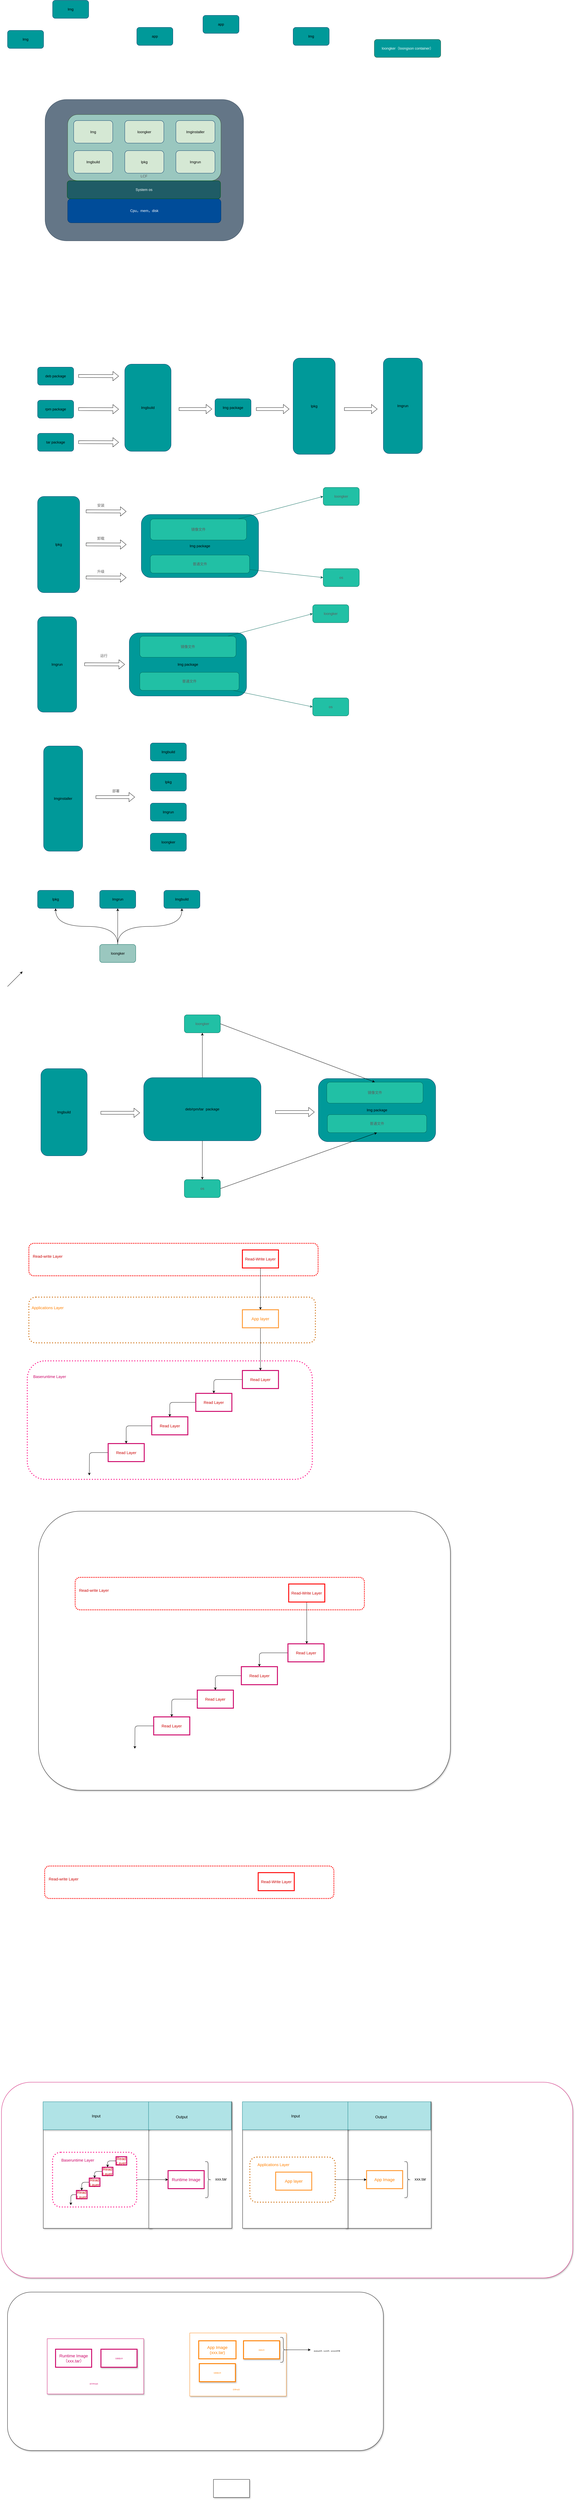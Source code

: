 <mxfile version="20.2.6" type="github">
  <diagram id="aV5w22nhNH_Wzgc8BO7l" name="Page-1">
    <mxGraphModel dx="2729" dy="936" grid="0" gridSize="10" guides="1" tooltips="1" connect="1" arrows="1" fold="1" page="1" pageScale="1" pageWidth="827" pageHeight="1169" math="0" shadow="0">
      <root>
        <mxCell id="0" />
        <mxCell id="1" parent="0" />
        <mxCell id="tzlG480XD32pi5aD75Bq-190" value="" style="rounded=1;whiteSpace=wrap;html=1;shadow=1;glass=0;sketch=0;fontSize=5;fontColor=#000000;strokeColor=#000000;strokeWidth=1;" vertex="1" parent="1">
          <mxGeometry y="7652" width="1250" height="527" as="geometry" />
        </mxCell>
        <mxCell id="tzlG480XD32pi5aD75Bq-165" value="" style="rounded=1;whiteSpace=wrap;html=1;shadow=1;glass=0;sketch=0;fontSize=5;fontColor=#CC0066;strokeColor=#CC0066;strokeWidth=1;" vertex="1" parent="1">
          <mxGeometry x="-20" y="6954" width="1900" height="651" as="geometry" />
        </mxCell>
        <mxCell id="tzlG480XD32pi5aD75Bq-150" value="" style="rounded=0;whiteSpace=wrap;html=1;shadow=1;glass=0;sketch=0;fontSize=13;fontColor=#FF8000;strokeColor=#000000;strokeWidth=1;" vertex="1" parent="1">
          <mxGeometry x="118.96" y="7019" width="361.04" height="421" as="geometry" />
        </mxCell>
        <mxCell id="tzlG480XD32pi5aD75Bq-92" value="" style="rounded=1;whiteSpace=wrap;html=1;shadow=1;glass=0;sketch=0;fontSize=13;fontColor=#FF8000;strokeColor=#000000;strokeWidth=1;" vertex="1" parent="1">
          <mxGeometry x="103" y="5055" width="1370" height="928" as="geometry" />
        </mxCell>
        <mxCell id="tzlG480XD32pi5aD75Bq-49" value="" style="rounded=1;whiteSpace=wrap;html=1;strokeColor=#FF0080;dashed=1;dashPattern=1 2;strokeWidth=3;" vertex="1" parent="1">
          <mxGeometry x="65.73" y="4555" width="948" height="394" as="geometry" />
        </mxCell>
        <mxCell id="tzlG480XD32pi5aD75Bq-48" value="" style="rounded=1;whiteSpace=wrap;html=1;strokeColor=#CC6600;dashed=1;dashPattern=1 2;strokeWidth=3;" vertex="1" parent="1">
          <mxGeometry x="71" y="4343" width="953" height="152" as="geometry" />
        </mxCell>
        <mxCell id="MgCIcN8HCtVji7_G_k5s-110" value="" style="rounded=1;whiteSpace=wrap;html=1;strokeColor=#314354;fillColor=#647687;fontColor=#ffffff;" parent="1" vertex="1">
          <mxGeometry x="125" y="360" width="660" height="470" as="geometry" />
        </mxCell>
        <mxCell id="MgCIcN8HCtVji7_G_k5s-99" value="lmg package" style="rounded=1;whiteSpace=wrap;html=1;strokeColor=#003366;fillColor=#009999;" parent="1" vertex="1">
          <mxGeometry x="405" y="2133.75" width="390" height="210" as="geometry" />
        </mxCell>
        <mxCell id="MgCIcN8HCtVji7_G_k5s-52" value="" style="rounded=1;whiteSpace=wrap;html=1;strokeColor=#3A5431;fillColor=#9AC7BF;fontColor=#ffffff;" parent="1" vertex="1">
          <mxGeometry x="200" y="410" width="510" height="220" as="geometry" />
        </mxCell>
        <mxCell id="MgCIcN8HCtVji7_G_k5s-2" value="Cpu，mem，disk" style="rounded=1;whiteSpace=wrap;html=1;fillColor=#004C99;strokeColor=#003366;fontColor=#ffffff;" parent="1" vertex="1">
          <mxGeometry x="200" y="690" width="510" height="80" as="geometry" />
        </mxCell>
        <mxCell id="MgCIcN8HCtVji7_G_k5s-3" value="System os" style="rounded=1;whiteSpace=wrap;html=1;fillColor=#1F5C66;strokeColor=#005700;fontColor=#ffffff;" parent="1" vertex="1">
          <mxGeometry x="198.5" y="630" width="510" height="60" as="geometry" />
        </mxCell>
        <mxCell id="MgCIcN8HCtVji7_G_k5s-7" value="loongker（loongson container）" style="rounded=1;whiteSpace=wrap;html=1;fillColor=#009999;strokeColor=#3A5431;fontColor=#ffffff;" parent="1" vertex="1">
          <mxGeometry x="1220" y="160" width="221" height="60" as="geometry" />
        </mxCell>
        <mxCell id="MgCIcN8HCtVji7_G_k5s-45" value="lmg" style="rounded=1;whiteSpace=wrap;html=1;strokeColor=#003366;fillColor=#009999;" parent="1" vertex="1">
          <mxGeometry x="150" y="30" width="120" height="60" as="geometry" />
        </mxCell>
        <mxCell id="MgCIcN8HCtVji7_G_k5s-46" value="app" style="rounded=1;whiteSpace=wrap;html=1;strokeColor=#003366;fillColor=#009999;" parent="1" vertex="1">
          <mxGeometry x="430" y="120" width="120" height="60" as="geometry" />
        </mxCell>
        <mxCell id="MgCIcN8HCtVji7_G_k5s-47" value="app" style="rounded=1;whiteSpace=wrap;html=1;strokeColor=#003366;fillColor=#009999;" parent="1" vertex="1">
          <mxGeometry x="650" y="80" width="120" height="60" as="geometry" />
        </mxCell>
        <mxCell id="MgCIcN8HCtVji7_G_k5s-53" value="lmg" style="rounded=1;whiteSpace=wrap;html=1;strokeColor=#003366;fillColor=#009999;" parent="1" vertex="1">
          <mxGeometry x="950" y="120" width="120" height="60" as="geometry" />
        </mxCell>
        <mxCell id="MgCIcN8HCtVji7_G_k5s-55" value="lmg" style="rounded=1;whiteSpace=wrap;html=1;strokeColor=#003366;fillColor=#009999;" parent="1" vertex="1">
          <mxGeometry y="130" width="120" height="60" as="geometry" />
        </mxCell>
        <mxCell id="MgCIcN8HCtVji7_G_k5s-56" value="lmg package" style="rounded=1;whiteSpace=wrap;html=1;strokeColor=#003366;fillColor=#009999;" parent="1" vertex="1">
          <mxGeometry x="690" y="1355" width="120" height="60" as="geometry" />
        </mxCell>
        <mxCell id="MgCIcN8HCtVji7_G_k5s-57" value="lmgbuild" style="rounded=1;whiteSpace=wrap;html=1;strokeColor=#003366;fillColor=#009999;" parent="1" vertex="1">
          <mxGeometry x="390" y="1240" width="154" height="290" as="geometry" />
        </mxCell>
        <mxCell id="MgCIcN8HCtVji7_G_k5s-58" value="lmgrun" style="rounded=1;whiteSpace=wrap;html=1;strokeColor=#003366;fillColor=#009999;" parent="1" vertex="1">
          <mxGeometry x="1250" y="1220" width="130" height="317.5" as="geometry" />
        </mxCell>
        <mxCell id="MgCIcN8HCtVji7_G_k5s-59" value="lpkg" style="rounded=1;whiteSpace=wrap;html=1;strokeColor=#003366;fillColor=#009999;" parent="1" vertex="1">
          <mxGeometry x="950" y="1220" width="140" height="320" as="geometry" />
        </mxCell>
        <mxCell id="MgCIcN8HCtVji7_G_k5s-60" value="deb package" style="rounded=1;whiteSpace=wrap;html=1;strokeColor=#003366;fillColor=#009999;" parent="1" vertex="1">
          <mxGeometry x="100" y="1250" width="120" height="60" as="geometry" />
        </mxCell>
        <mxCell id="MgCIcN8HCtVji7_G_k5s-61" value="rpm package" style="rounded=1;whiteSpace=wrap;html=1;strokeColor=#003366;fillColor=#009999;" parent="1" vertex="1">
          <mxGeometry x="100" y="1360" width="120" height="60" as="geometry" />
        </mxCell>
        <mxCell id="MgCIcN8HCtVji7_G_k5s-62" value="tar package" style="rounded=1;whiteSpace=wrap;html=1;strokeColor=#003366;fillColor=#009999;" parent="1" vertex="1">
          <mxGeometry x="100" y="1470" width="120" height="60" as="geometry" />
        </mxCell>
        <mxCell id="MgCIcN8HCtVji7_G_k5s-64" value="" style="shape=flexArrow;endArrow=classic;html=1;rounded=1;curved=1;" parent="1" edge="1">
          <mxGeometry width="50" height="50" relative="1" as="geometry">
            <mxPoint x="236" y="1499.5" as="sourcePoint" />
            <mxPoint x="370" y="1500" as="targetPoint" />
          </mxGeometry>
        </mxCell>
        <mxCell id="MgCIcN8HCtVji7_G_k5s-65" value="" style="shape=flexArrow;endArrow=classic;html=1;rounded=1;curved=1;" parent="1" edge="1">
          <mxGeometry width="50" height="50" relative="1" as="geometry">
            <mxPoint x="236" y="1279.5" as="sourcePoint" />
            <mxPoint x="370" y="1280" as="targetPoint" />
          </mxGeometry>
        </mxCell>
        <mxCell id="MgCIcN8HCtVji7_G_k5s-66" value="" style="shape=flexArrow;endArrow=classic;html=1;rounded=1;curved=1;" parent="1" edge="1">
          <mxGeometry width="50" height="50" relative="1" as="geometry">
            <mxPoint x="236" y="1389.5" as="sourcePoint" />
            <mxPoint x="370" y="1390" as="targetPoint" />
          </mxGeometry>
        </mxCell>
        <mxCell id="MgCIcN8HCtVji7_G_k5s-67" value="" style="shape=flexArrow;endArrow=classic;html=1;rounded=1;fontColor=#5C5C5C;curved=1;" parent="1" edge="1">
          <mxGeometry width="50" height="50" relative="1" as="geometry">
            <mxPoint x="570" y="1389.5" as="sourcePoint" />
            <mxPoint x="680" y="1389.5" as="targetPoint" />
          </mxGeometry>
        </mxCell>
        <mxCell id="MgCIcN8HCtVji7_G_k5s-69" value="" style="shape=flexArrow;endArrow=classic;html=1;rounded=1;fontColor=#5C5C5C;curved=1;" parent="1" edge="1">
          <mxGeometry width="50" height="50" relative="1" as="geometry">
            <mxPoint x="827" y="1389.5" as="sourcePoint" />
            <mxPoint x="937" y="1389.5" as="targetPoint" />
          </mxGeometry>
        </mxCell>
        <mxCell id="MgCIcN8HCtVji7_G_k5s-70" value="" style="shape=flexArrow;endArrow=classic;html=1;rounded=1;fontColor=#5C5C5C;curved=1;" parent="1" edge="1">
          <mxGeometry width="50" height="50" relative="1" as="geometry">
            <mxPoint x="1120" y="1389.5" as="sourcePoint" />
            <mxPoint x="1230" y="1389.5" as="targetPoint" />
          </mxGeometry>
        </mxCell>
        <mxCell id="MgCIcN8HCtVji7_G_k5s-71" value="loongker" style="rounded=1;whiteSpace=wrap;html=1;strokeColor=#003366;fillColor=#D5E8D4;" parent="1" vertex="1">
          <mxGeometry x="390" y="430" width="130" height="75" as="geometry" />
        </mxCell>
        <mxCell id="MgCIcN8HCtVji7_G_k5s-73" value="lpkg" style="rounded=1;whiteSpace=wrap;html=1;strokeColor=#003366;fillColor=#009999;" parent="1" vertex="1">
          <mxGeometry x="100" y="1680" width="140" height="320" as="geometry" />
        </mxCell>
        <mxCell id="MgCIcN8HCtVji7_G_k5s-75" value="" style="shape=flexArrow;endArrow=classic;html=1;rounded=1;curved=1;" parent="1" edge="1">
          <mxGeometry width="50" height="50" relative="1" as="geometry">
            <mxPoint x="261" y="1949.5" as="sourcePoint" />
            <mxPoint x="395" y="1950" as="targetPoint" />
          </mxGeometry>
        </mxCell>
        <mxCell id="MgCIcN8HCtVji7_G_k5s-76" value="" style="shape=flexArrow;endArrow=classic;html=1;rounded=1;curved=1;" parent="1" edge="1">
          <mxGeometry width="50" height="50" relative="1" as="geometry">
            <mxPoint x="261" y="1729.5" as="sourcePoint" />
            <mxPoint x="395" y="1730" as="targetPoint" />
          </mxGeometry>
        </mxCell>
        <mxCell id="MgCIcN8HCtVji7_G_k5s-77" value="" style="shape=flexArrow;endArrow=classic;html=1;rounded=1;curved=1;" parent="1" edge="1">
          <mxGeometry width="50" height="50" relative="1" as="geometry">
            <mxPoint x="261" y="1839.5" as="sourcePoint" />
            <mxPoint x="395" y="1840" as="targetPoint" />
          </mxGeometry>
        </mxCell>
        <mxCell id="MgCIcN8HCtVji7_G_k5s-78" value="安装" style="text;html=1;align=center;verticalAlign=middle;resizable=0;points=[];autosize=1;strokeColor=none;fillColor=none;fontColor=#5C5C5C;rounded=1;" parent="1" vertex="1">
          <mxGeometry x="290" y="1700" width="40" height="20" as="geometry" />
        </mxCell>
        <mxCell id="MgCIcN8HCtVji7_G_k5s-79" value="卸载" style="text;html=1;align=center;verticalAlign=middle;resizable=0;points=[];autosize=1;strokeColor=none;fillColor=none;fontColor=#5C5C5C;rounded=1;" parent="1" vertex="1">
          <mxGeometry x="290" y="1810" width="40" height="20" as="geometry" />
        </mxCell>
        <mxCell id="MgCIcN8HCtVji7_G_k5s-80" value="升级" style="text;html=1;align=center;verticalAlign=middle;resizable=0;points=[];autosize=1;strokeColor=none;fillColor=none;fontColor=#5C5C5C;rounded=1;" parent="1" vertex="1">
          <mxGeometry x="290" y="1920" width="40" height="20" as="geometry" />
        </mxCell>
        <mxCell id="MgCIcN8HCtVji7_G_k5s-82" value="lmgrun" style="rounded=1;whiteSpace=wrap;html=1;strokeColor=#003366;fillColor=#009999;" parent="1" vertex="1">
          <mxGeometry x="100" y="2080" width="130" height="317.5" as="geometry" />
        </mxCell>
        <mxCell id="MgCIcN8HCtVji7_G_k5s-84" value="" style="shape=flexArrow;endArrow=classic;html=1;rounded=1;curved=1;" parent="1" edge="1">
          <mxGeometry width="50" height="50" relative="1" as="geometry">
            <mxPoint x="256" y="2238.25" as="sourcePoint" />
            <mxPoint x="390" y="2238.75" as="targetPoint" />
          </mxGeometry>
        </mxCell>
        <mxCell id="MgCIcN8HCtVji7_G_k5s-85" value="lmg package" style="rounded=1;whiteSpace=wrap;html=1;strokeColor=#003366;fillColor=#009999;" parent="1" vertex="1">
          <mxGeometry x="445" y="1740" width="390" height="210" as="geometry" />
        </mxCell>
        <mxCell id="MgCIcN8HCtVji7_G_k5s-86" value="普通文件" style="rounded=1;whiteSpace=wrap;html=1;fontColor=#5C5C5C;strokeColor=#006658;fillColor=#21C0A5;" parent="1" vertex="1">
          <mxGeometry x="475" y="1875" width="330" height="60" as="geometry" />
        </mxCell>
        <mxCell id="MgCIcN8HCtVji7_G_k5s-87" value="镜像文件" style="rounded=1;whiteSpace=wrap;html=1;fontColor=#5C5C5C;strokeColor=#006658;fillColor=#21C0A5;" parent="1" vertex="1">
          <mxGeometry x="475" y="1755" width="320" height="70" as="geometry" />
        </mxCell>
        <mxCell id="MgCIcN8HCtVji7_G_k5s-89" value="" style="endArrow=classic;html=1;rounded=1;fontColor=#5C5C5C;strokeColor=#006658;fillColor=#21C0A5;curved=1;" parent="1" source="MgCIcN8HCtVji7_G_k5s-87" edge="1">
          <mxGeometry width="50" height="50" relative="1" as="geometry">
            <mxPoint x="1010" y="1810" as="sourcePoint" />
            <mxPoint x="1050" y="1680" as="targetPoint" />
          </mxGeometry>
        </mxCell>
        <mxCell id="MgCIcN8HCtVji7_G_k5s-90" value="" style="endArrow=classic;html=1;rounded=1;fontColor=#5C5C5C;strokeColor=#006658;fillColor=#21C0A5;curved=1;entryX=0;entryY=0.5;entryDx=0;entryDy=0;" parent="1" source="MgCIcN8HCtVji7_G_k5s-86" target="MgCIcN8HCtVji7_G_k5s-91" edge="1">
          <mxGeometry width="50" height="50" relative="1" as="geometry">
            <mxPoint x="1020" y="1960" as="sourcePoint" />
            <mxPoint x="1000" y="2060" as="targetPoint" />
          </mxGeometry>
        </mxCell>
        <mxCell id="MgCIcN8HCtVji7_G_k5s-91" value="os" style="rounded=1;whiteSpace=wrap;html=1;fontColor=#5C5C5C;strokeColor=#006658;fillColor=#21C0A5;" parent="1" vertex="1">
          <mxGeometry x="1050" y="1920" width="120" height="60" as="geometry" />
        </mxCell>
        <mxCell id="MgCIcN8HCtVji7_G_k5s-92" value="loongker" style="rounded=1;whiteSpace=wrap;html=1;fontColor=#5C5C5C;strokeColor=#006658;fillColor=#21C0A5;" parent="1" vertex="1">
          <mxGeometry x="1050" y="1650" width="120" height="60" as="geometry" />
        </mxCell>
        <mxCell id="MgCIcN8HCtVji7_G_k5s-93" value="普通文件" style="rounded=1;whiteSpace=wrap;html=1;fontColor=#5C5C5C;strokeColor=#006658;fillColor=#21C0A5;" parent="1" vertex="1">
          <mxGeometry x="440" y="2265" width="330" height="60" as="geometry" />
        </mxCell>
        <mxCell id="MgCIcN8HCtVji7_G_k5s-94" value="镜像文件" style="rounded=1;whiteSpace=wrap;html=1;fontColor=#5C5C5C;strokeColor=#006658;fillColor=#21C0A5;" parent="1" vertex="1">
          <mxGeometry x="440" y="2145" width="320" height="70" as="geometry" />
        </mxCell>
        <mxCell id="MgCIcN8HCtVji7_G_k5s-95" value="" style="endArrow=classic;html=1;rounded=1;fontColor=#5C5C5C;strokeColor=#006658;fillColor=#21C0A5;curved=1;" parent="1" source="MgCIcN8HCtVji7_G_k5s-94" edge="1">
          <mxGeometry width="50" height="50" relative="1" as="geometry">
            <mxPoint x="975" y="2200" as="sourcePoint" />
            <mxPoint x="1015" y="2070" as="targetPoint" />
          </mxGeometry>
        </mxCell>
        <mxCell id="MgCIcN8HCtVji7_G_k5s-96" value="" style="endArrow=classic;html=1;rounded=1;fontColor=#5C5C5C;strokeColor=#006658;fillColor=#21C0A5;curved=1;entryX=0;entryY=0.5;entryDx=0;entryDy=0;" parent="1" source="MgCIcN8HCtVji7_G_k5s-93" target="MgCIcN8HCtVji7_G_k5s-97" edge="1">
          <mxGeometry width="50" height="50" relative="1" as="geometry">
            <mxPoint x="985" y="2350" as="sourcePoint" />
            <mxPoint x="965" y="2450" as="targetPoint" />
          </mxGeometry>
        </mxCell>
        <mxCell id="MgCIcN8HCtVji7_G_k5s-97" value="os" style="rounded=1;whiteSpace=wrap;html=1;fontColor=#5C5C5C;strokeColor=#006658;fillColor=#21C0A5;" parent="1" vertex="1">
          <mxGeometry x="1015" y="2350" width="120" height="60" as="geometry" />
        </mxCell>
        <mxCell id="MgCIcN8HCtVji7_G_k5s-98" value="loongker" style="rounded=1;whiteSpace=wrap;html=1;fontColor=#5C5C5C;strokeColor=#006658;fillColor=#21C0A5;" parent="1" vertex="1">
          <mxGeometry x="1015" y="2040" width="120" height="60" as="geometry" />
        </mxCell>
        <mxCell id="MgCIcN8HCtVji7_G_k5s-100" value="运行" style="text;html=1;align=center;verticalAlign=middle;resizable=0;points=[];autosize=1;strokeColor=none;fillColor=none;fontColor=#5C5C5C;rounded=1;" parent="1" vertex="1">
          <mxGeometry x="300" y="2200" width="40" height="20" as="geometry" />
        </mxCell>
        <mxCell id="MgCIcN8HCtVji7_G_k5s-101" value="lmg" style="rounded=1;whiteSpace=wrap;html=1;strokeColor=#003366;fillColor=#D5E8D4;" parent="1" vertex="1">
          <mxGeometry x="220" y="430" width="130" height="75" as="geometry" />
        </mxCell>
        <mxCell id="MgCIcN8HCtVji7_G_k5s-102" value="lmgbuild" style="rounded=1;whiteSpace=wrap;html=1;strokeColor=#003366;fillColor=#D5E8D4;" parent="1" vertex="1">
          <mxGeometry x="220" y="530" width="130" height="75" as="geometry" />
        </mxCell>
        <mxCell id="MgCIcN8HCtVji7_G_k5s-103" value="lmgrun" style="rounded=1;whiteSpace=wrap;html=1;strokeColor=#003366;fillColor=#D5E8D4;" parent="1" vertex="1">
          <mxGeometry x="560" y="530" width="130" height="75" as="geometry" />
        </mxCell>
        <mxCell id="MgCIcN8HCtVji7_G_k5s-104" value="lpkg" style="rounded=1;whiteSpace=wrap;html=1;strokeColor=#003366;fillColor=#D5E8D4;" parent="1" vertex="1">
          <mxGeometry x="390" y="530" width="130" height="75" as="geometry" />
        </mxCell>
        <mxCell id="MgCIcN8HCtVji7_G_k5s-105" value="lmginstaller" style="rounded=1;whiteSpace=wrap;html=1;strokeColor=#003366;fillColor=#D5E8D4;" parent="1" vertex="1">
          <mxGeometry x="560" y="430" width="130" height="75" as="geometry" />
        </mxCell>
        <mxCell id="MgCIcN8HCtVji7_G_k5s-106" value="LCF" style="text;html=1;strokeColor=none;fillColor=none;align=center;verticalAlign=middle;whiteSpace=wrap;rounded=1;fontColor=#5C5C5C;" parent="1" vertex="1">
          <mxGeometry x="423.5" y="610" width="60" height="10" as="geometry" />
        </mxCell>
        <mxCell id="MgCIcN8HCtVji7_G_k5s-111" value="lmginstaller" style="rounded=1;whiteSpace=wrap;html=1;strokeColor=#003366;fillColor=#009999;" parent="1" vertex="1">
          <mxGeometry x="120" y="2510" width="130" height="350" as="geometry" />
        </mxCell>
        <mxCell id="MgCIcN8HCtVji7_G_k5s-112" value="" style="shape=flexArrow;endArrow=classic;html=1;rounded=1;fontColor=#5C5C5C;strokeColor=#000000;fillColor=#FFFFFF;curved=1;" parent="1" edge="1">
          <mxGeometry width="50" height="50" relative="1" as="geometry">
            <mxPoint x="293.5" y="2680" as="sourcePoint" />
            <mxPoint x="423.5" y="2680" as="targetPoint" />
          </mxGeometry>
        </mxCell>
        <mxCell id="MgCIcN8HCtVji7_G_k5s-113" value="lpkg" style="rounded=1;whiteSpace=wrap;html=1;strokeColor=#003366;fillColor=#009999;" parent="1" vertex="1">
          <mxGeometry x="475" y="2600" width="120" height="60" as="geometry" />
        </mxCell>
        <mxCell id="MgCIcN8HCtVji7_G_k5s-114" value="lmgrun" style="rounded=1;whiteSpace=wrap;html=1;strokeColor=#003366;fillColor=#009999;" parent="1" vertex="1">
          <mxGeometry x="475" y="2700" width="120" height="60" as="geometry" />
        </mxCell>
        <mxCell id="MgCIcN8HCtVji7_G_k5s-115" value="lmgbuild" style="rounded=1;whiteSpace=wrap;html=1;strokeColor=#003366;fillColor=#009999;" parent="1" vertex="1">
          <mxGeometry x="475" y="2500" width="120" height="60" as="geometry" />
        </mxCell>
        <mxCell id="MgCIcN8HCtVji7_G_k5s-116" value="loongker" style="rounded=1;whiteSpace=wrap;html=1;strokeColor=#003366;fillColor=#009999;" parent="1" vertex="1">
          <mxGeometry x="475" y="2800" width="120" height="60" as="geometry" />
        </mxCell>
        <mxCell id="MgCIcN8HCtVji7_G_k5s-117" value="部署" style="text;html=1;align=center;verticalAlign=middle;resizable=0;points=[];autosize=1;strokeColor=none;fillColor=none;fontColor=#5C5C5C;" parent="1" vertex="1">
          <mxGeometry x="340" y="2650" width="40" height="20" as="geometry" />
        </mxCell>
        <mxCell id="MgCIcN8HCtVji7_G_k5s-125" style="edgeStyle=orthogonalEdgeStyle;curved=1;rounded=1;orthogonalLoop=1;jettySize=auto;html=1;exitX=0.5;exitY=0;exitDx=0;exitDy=0;entryX=0.5;entryY=1;entryDx=0;entryDy=0;fontColor=#5C5C5C;strokeColor=#000000;fillColor=#FFFFFF;" parent="1" source="MgCIcN8HCtVji7_G_k5s-118" target="MgCIcN8HCtVji7_G_k5s-120" edge="1">
          <mxGeometry relative="1" as="geometry" />
        </mxCell>
        <mxCell id="MgCIcN8HCtVji7_G_k5s-126" style="edgeStyle=orthogonalEdgeStyle;curved=1;rounded=1;orthogonalLoop=1;jettySize=auto;html=1;exitX=0.5;exitY=0;exitDx=0;exitDy=0;entryX=0.5;entryY=1;entryDx=0;entryDy=0;fontColor=#5C5C5C;strokeColor=#000000;fillColor=#FFFFFF;" parent="1" source="MgCIcN8HCtVji7_G_k5s-118" target="MgCIcN8HCtVji7_G_k5s-121" edge="1">
          <mxGeometry relative="1" as="geometry" />
        </mxCell>
        <mxCell id="MgCIcN8HCtVji7_G_k5s-127" style="edgeStyle=orthogonalEdgeStyle;curved=1;rounded=1;orthogonalLoop=1;jettySize=auto;html=1;exitX=0.5;exitY=0;exitDx=0;exitDy=0;entryX=0.5;entryY=1;entryDx=0;entryDy=0;fontColor=#5C5C5C;strokeColor=#000000;fillColor=#FFFFFF;" parent="1" source="MgCIcN8HCtVji7_G_k5s-118" target="MgCIcN8HCtVji7_G_k5s-119" edge="1">
          <mxGeometry relative="1" as="geometry" />
        </mxCell>
        <mxCell id="MgCIcN8HCtVji7_G_k5s-118" value="&lt;span style=&quot;color: rgb(0, 0, 0);&quot;&gt;loongker&lt;/span&gt;" style="rounded=1;whiteSpace=wrap;html=1;fontColor=#5C5C5C;strokeColor=#006658;fillColor=#9AC7BF;" parent="1" vertex="1">
          <mxGeometry x="306.5" y="3170" width="120" height="60" as="geometry" />
        </mxCell>
        <mxCell id="MgCIcN8HCtVji7_G_k5s-119" value="lmgbuild" style="rounded=1;whiteSpace=wrap;html=1;strokeColor=#003366;fillColor=#009999;" parent="1" vertex="1">
          <mxGeometry x="520" y="2990" width="120" height="60" as="geometry" />
        </mxCell>
        <mxCell id="MgCIcN8HCtVji7_G_k5s-120" value="lpkg" style="rounded=1;whiteSpace=wrap;html=1;strokeColor=#003366;fillColor=#009999;" parent="1" vertex="1">
          <mxGeometry x="100" y="2990" width="120" height="60" as="geometry" />
        </mxCell>
        <mxCell id="MgCIcN8HCtVji7_G_k5s-121" value="lmgrun" style="rounded=1;whiteSpace=wrap;html=1;strokeColor=#003366;fillColor=#009999;" parent="1" vertex="1">
          <mxGeometry x="306.5" y="2990" width="120" height="60" as="geometry" />
        </mxCell>
        <mxCell id="tzlG480XD32pi5aD75Bq-1" value="lmgbuild" style="rounded=1;whiteSpace=wrap;html=1;strokeColor=#003366;fillColor=#009999;" vertex="1" parent="1">
          <mxGeometry x="111" y="3583" width="154" height="290" as="geometry" />
        </mxCell>
        <mxCell id="tzlG480XD32pi5aD75Bq-2" value="" style="shape=flexArrow;endArrow=classic;html=1;rounded=1;fontColor=#5C5C5C;strokeColor=#000000;fillColor=#FFFFFF;curved=1;" edge="1" parent="1">
          <mxGeometry width="50" height="50" relative="1" as="geometry">
            <mxPoint x="310" y="3730" as="sourcePoint" />
            <mxPoint x="440" y="3730" as="targetPoint" />
          </mxGeometry>
        </mxCell>
        <mxCell id="tzlG480XD32pi5aD75Bq-27" style="edgeStyle=orthogonalEdgeStyle;rounded=0;orthogonalLoop=1;jettySize=auto;html=1;exitX=0.5;exitY=0;exitDx=0;exitDy=0;entryX=0.5;entryY=1;entryDx=0;entryDy=0;" edge="1" parent="1" source="tzlG480XD32pi5aD75Bq-5" target="tzlG480XD32pi5aD75Bq-10">
          <mxGeometry relative="1" as="geometry" />
        </mxCell>
        <mxCell id="tzlG480XD32pi5aD75Bq-28" style="edgeStyle=orthogonalEdgeStyle;rounded=0;orthogonalLoop=1;jettySize=auto;html=1;exitX=0.5;exitY=1;exitDx=0;exitDy=0;" edge="1" parent="1" source="tzlG480XD32pi5aD75Bq-5" target="tzlG480XD32pi5aD75Bq-11">
          <mxGeometry relative="1" as="geometry" />
        </mxCell>
        <mxCell id="tzlG480XD32pi5aD75Bq-5" value="deb/rpm/tar&amp;nbsp; package" style="rounded=1;whiteSpace=wrap;html=1;strokeColor=#003366;fillColor=#009999;" vertex="1" parent="1">
          <mxGeometry x="453" y="3613" width="390" height="210" as="geometry" />
        </mxCell>
        <mxCell id="tzlG480XD32pi5aD75Bq-6" value="" style="shape=flexArrow;endArrow=classic;html=1;rounded=1;fontColor=#5C5C5C;strokeColor=#000000;fillColor=#FFFFFF;curved=1;" edge="1" parent="1">
          <mxGeometry width="50" height="50" relative="1" as="geometry">
            <mxPoint x="891" y="3727.5" as="sourcePoint" />
            <mxPoint x="1021" y="3727.5" as="targetPoint" />
          </mxGeometry>
        </mxCell>
        <mxCell id="tzlG480XD32pi5aD75Bq-7" value="lmg package" style="rounded=1;whiteSpace=wrap;html=1;strokeColor=#003366;fillColor=#009999;" vertex="1" parent="1">
          <mxGeometry x="1034" y="3616" width="390" height="210" as="geometry" />
        </mxCell>
        <mxCell id="tzlG480XD32pi5aD75Bq-8" value="镜像文件" style="rounded=1;whiteSpace=wrap;html=1;fontColor=#5C5C5C;strokeColor=#006658;fillColor=#21C0A5;" vertex="1" parent="1">
          <mxGeometry x="1062" y="3628" width="320" height="70" as="geometry" />
        </mxCell>
        <mxCell id="tzlG480XD32pi5aD75Bq-9" value="普通文件" style="rounded=1;whiteSpace=wrap;html=1;fontColor=#5C5C5C;strokeColor=#006658;fillColor=#21C0A5;" vertex="1" parent="1">
          <mxGeometry x="1064" y="3736" width="330" height="60" as="geometry" />
        </mxCell>
        <mxCell id="tzlG480XD32pi5aD75Bq-10" value="loongker" style="rounded=1;whiteSpace=wrap;html=1;fontColor=#5C5C5C;strokeColor=#006658;fillColor=#21C0A5;" vertex="1" parent="1">
          <mxGeometry x="588" y="3404" width="120" height="60" as="geometry" />
        </mxCell>
        <mxCell id="tzlG480XD32pi5aD75Bq-11" value="os" style="rounded=1;whiteSpace=wrap;html=1;fontColor=#5C5C5C;strokeColor=#006658;fillColor=#21C0A5;" vertex="1" parent="1">
          <mxGeometry x="588" y="3952" width="120" height="60" as="geometry" />
        </mxCell>
        <mxCell id="tzlG480XD32pi5aD75Bq-21" value="" style="endArrow=classic;html=1;rounded=0;entryX=0.5;entryY=0;entryDx=0;entryDy=0;exitX=1;exitY=0.5;exitDx=0;exitDy=0;" edge="1" parent="1" source="tzlG480XD32pi5aD75Bq-10" target="tzlG480XD32pi5aD75Bq-8">
          <mxGeometry width="50" height="50" relative="1" as="geometry">
            <mxPoint x="736" y="3220" as="sourcePoint" />
            <mxPoint x="1028" y="3146" as="targetPoint" />
          </mxGeometry>
        </mxCell>
        <mxCell id="tzlG480XD32pi5aD75Bq-22" value="" style="endArrow=classic;html=1;rounded=0;" edge="1" parent="1">
          <mxGeometry width="50" height="50" relative="1" as="geometry">
            <mxPoint y="3310" as="sourcePoint" />
            <mxPoint x="50" y="3260" as="targetPoint" />
          </mxGeometry>
        </mxCell>
        <mxCell id="tzlG480XD32pi5aD75Bq-25" value="" style="endArrow=classic;html=1;rounded=0;exitX=1;exitY=0.5;exitDx=0;exitDy=0;entryX=0.5;entryY=1;entryDx=0;entryDy=0;" edge="1" parent="1" source="tzlG480XD32pi5aD75Bq-11" target="tzlG480XD32pi5aD75Bq-9">
          <mxGeometry width="50" height="50" relative="1" as="geometry">
            <mxPoint x="986" y="4034" as="sourcePoint" />
            <mxPoint x="1036" y="3984" as="targetPoint" />
          </mxGeometry>
        </mxCell>
        <mxCell id="tzlG480XD32pi5aD75Bq-42" style="edgeStyle=orthogonalEdgeStyle;rounded=1;orthogonalLoop=1;jettySize=auto;html=1;exitX=0;exitY=0.5;exitDx=0;exitDy=0;startArrow=none;startFill=0;fillColor=#f8cecc;strokeColor=#000000;" edge="1" parent="1" source="tzlG480XD32pi5aD75Bq-30">
          <mxGeometry relative="1" as="geometry">
            <mxPoint x="271.996" y="4936.012" as="targetPoint" />
          </mxGeometry>
        </mxCell>
        <mxCell id="tzlG480XD32pi5aD75Bq-30" value="&lt;font color=&quot;#cc0000&quot; style=&quot;font-size: 13px;&quot;&gt;Read Layer&lt;/font&gt;" style="rounded=0;whiteSpace=wrap;html=1;strokeColor=#CC0066;strokeWidth=3;" vertex="1" parent="1">
          <mxGeometry x="334.73" y="4830" width="120" height="60" as="geometry" />
        </mxCell>
        <mxCell id="tzlG480XD32pi5aD75Bq-38" style="edgeStyle=orthogonalEdgeStyle;rounded=1;orthogonalLoop=1;jettySize=auto;html=1;exitX=0;exitY=0.5;exitDx=0;exitDy=0;" edge="1" parent="1" source="tzlG480XD32pi5aD75Bq-35" target="tzlG480XD32pi5aD75Bq-30">
          <mxGeometry relative="1" as="geometry" />
        </mxCell>
        <mxCell id="tzlG480XD32pi5aD75Bq-35" value="&lt;font style=&quot;font-size: 13px;&quot; color=&quot;#cc0000&quot;&gt;Read Layer&lt;/font&gt;" style="rounded=0;whiteSpace=wrap;html=1;strokeColor=#CC0066;strokeWidth=3;" vertex="1" parent="1">
          <mxGeometry x="479.73" y="4741" width="120" height="60" as="geometry" />
        </mxCell>
        <mxCell id="tzlG480XD32pi5aD75Bq-41" style="rounded=1;orthogonalLoop=1;jettySize=auto;html=1;exitX=0;exitY=0.5;exitDx=0;exitDy=0;edgeStyle=orthogonalEdgeStyle;" edge="1" parent="1" source="tzlG480XD32pi5aD75Bq-36" target="tzlG480XD32pi5aD75Bq-37">
          <mxGeometry relative="1" as="geometry" />
        </mxCell>
        <mxCell id="tzlG480XD32pi5aD75Bq-36" value="&lt;font style=&quot;font-size: 13px;&quot; color=&quot;#cc0000&quot;&gt;Read Layer&lt;/font&gt;" style="rounded=0;whiteSpace=wrap;html=1;strokeColor=#CC0066;strokeWidth=3;" vertex="1" parent="1">
          <mxGeometry x="781.23" y="4587" width="120" height="60" as="geometry" />
        </mxCell>
        <mxCell id="tzlG480XD32pi5aD75Bq-40" style="edgeStyle=orthogonalEdgeStyle;rounded=1;orthogonalLoop=1;jettySize=auto;html=1;exitX=0;exitY=0.5;exitDx=0;exitDy=0;" edge="1" parent="1" source="tzlG480XD32pi5aD75Bq-37" target="tzlG480XD32pi5aD75Bq-35">
          <mxGeometry relative="1" as="geometry" />
        </mxCell>
        <mxCell id="tzlG480XD32pi5aD75Bq-37" value="&lt;font color=&quot;#cc0000&quot; style=&quot;font-size: 13px;&quot;&gt;Read Layer&lt;/font&gt;" style="rounded=0;whiteSpace=wrap;html=1;strokeColor=#CC0066;strokeWidth=3;" vertex="1" parent="1">
          <mxGeometry x="626.23" y="4663" width="120" height="60" as="geometry" />
        </mxCell>
        <mxCell id="tzlG480XD32pi5aD75Bq-46" style="edgeStyle=orthogonalEdgeStyle;rounded=1;orthogonalLoop=1;jettySize=auto;html=1;exitX=0.5;exitY=1;exitDx=0;exitDy=0;startArrow=none;startFill=0;" edge="1" parent="1" source="tzlG480XD32pi5aD75Bq-44" target="tzlG480XD32pi5aD75Bq-36">
          <mxGeometry relative="1" as="geometry" />
        </mxCell>
        <mxCell id="tzlG480XD32pi5aD75Bq-44" value="&lt;font color=&quot;#ff8000&quot; style=&quot;font-size: 14px;&quot;&gt;App layer&lt;/font&gt;" style="rounded=0;whiteSpace=wrap;html=1;strokeWidth=3;strokeColor=#FF9933;" vertex="1" parent="1">
          <mxGeometry x="781.23" y="4385" width="120" height="60" as="geometry" />
        </mxCell>
        <mxCell id="tzlG480XD32pi5aD75Bq-50" value="&lt;font color=&quot;#cc0066&quot; style=&quot;font-size: 13px;&quot;&gt;Baseruntime Layer&lt;/font&gt;" style="text;html=1;strokeColor=none;fillColor=none;align=center;verticalAlign=middle;whiteSpace=wrap;rounded=0;dashed=1;" vertex="1" parent="1">
          <mxGeometry x="62" y="4591" width="156" height="31" as="geometry" />
        </mxCell>
        <mxCell id="tzlG480XD32pi5aD75Bq-52" value="&lt;font style=&quot;font-size: 13px;&quot; color=&quot;#ff8000&quot;&gt;Applications Layer&lt;/font&gt;" style="text;html=1;strokeColor=none;fillColor=none;align=center;verticalAlign=middle;whiteSpace=wrap;rounded=0;dashed=1;" vertex="1" parent="1">
          <mxGeometry x="71" y="4370" width="125" height="15" as="geometry" />
        </mxCell>
        <mxCell id="tzlG480XD32pi5aD75Bq-58" value="" style="rounded=1;whiteSpace=wrap;html=1;fontSize=13;fontColor=#CC0000;strokeColor=#FF0000;strokeWidth=3;dashed=1;dashPattern=1 1;" vertex="1" parent="1">
          <mxGeometry x="71" y="4164" width="962" height="108" as="geometry" />
        </mxCell>
        <mxCell id="tzlG480XD32pi5aD75Bq-71" style="edgeStyle=orthogonalEdgeStyle;rounded=1;orthogonalLoop=1;jettySize=auto;html=1;exitX=0.5;exitY=1;exitDx=0;exitDy=0;entryX=0.5;entryY=0;entryDx=0;entryDy=0;fontSize=13;fontColor=#FF8000;startArrow=none;startFill=0;strokeColor=#000000;" edge="1" parent="1" source="tzlG480XD32pi5aD75Bq-63" target="tzlG480XD32pi5aD75Bq-44">
          <mxGeometry relative="1" as="geometry" />
        </mxCell>
        <mxCell id="tzlG480XD32pi5aD75Bq-63" value="Read-Write Layer" style="rounded=0;whiteSpace=wrap;html=1;fontSize=13;fontColor=#CC0000;strokeColor=#FF0000;strokeWidth=3;" vertex="1" parent="1">
          <mxGeometry x="781.23" y="4186" width="120" height="60" as="geometry" />
        </mxCell>
        <mxCell id="tzlG480XD32pi5aD75Bq-68" value="Read-write Layer" style="text;html=1;strokeColor=none;fillColor=none;align=center;verticalAlign=middle;whiteSpace=wrap;rounded=0;dashed=1;dashPattern=1 2;fontSize=13;fontColor=#CC0000;" vertex="1" parent="1">
          <mxGeometry x="77" y="4194" width="113" height="25" as="geometry" />
        </mxCell>
        <mxCell id="tzlG480XD32pi5aD75Bq-76" style="edgeStyle=orthogonalEdgeStyle;rounded=1;orthogonalLoop=1;jettySize=auto;html=1;exitX=0;exitY=0.5;exitDx=0;exitDy=0;startArrow=none;startFill=0;fillColor=#f8cecc;strokeColor=#000000;" edge="1" parent="1" source="tzlG480XD32pi5aD75Bq-77">
          <mxGeometry relative="1" as="geometry">
            <mxPoint x="423.496" y="5845.012" as="targetPoint" />
          </mxGeometry>
        </mxCell>
        <mxCell id="tzlG480XD32pi5aD75Bq-77" value="&lt;font color=&quot;#cc0000&quot; style=&quot;font-size: 13px;&quot;&gt;Read Layer&lt;/font&gt;" style="rounded=0;whiteSpace=wrap;html=1;strokeColor=#CC0066;strokeWidth=3;" vertex="1" parent="1">
          <mxGeometry x="486.23" y="5739" width="120" height="60" as="geometry" />
        </mxCell>
        <mxCell id="tzlG480XD32pi5aD75Bq-78" style="edgeStyle=orthogonalEdgeStyle;rounded=1;orthogonalLoop=1;jettySize=auto;html=1;exitX=0;exitY=0.5;exitDx=0;exitDy=0;" edge="1" parent="1" source="tzlG480XD32pi5aD75Bq-79" target="tzlG480XD32pi5aD75Bq-77">
          <mxGeometry relative="1" as="geometry" />
        </mxCell>
        <mxCell id="tzlG480XD32pi5aD75Bq-79" value="&lt;font style=&quot;font-size: 13px;&quot; color=&quot;#cc0000&quot;&gt;Read Layer&lt;/font&gt;" style="rounded=0;whiteSpace=wrap;html=1;strokeColor=#CC0066;strokeWidth=3;" vertex="1" parent="1">
          <mxGeometry x="631.23" y="5650" width="120" height="60" as="geometry" />
        </mxCell>
        <mxCell id="tzlG480XD32pi5aD75Bq-80" style="rounded=1;orthogonalLoop=1;jettySize=auto;html=1;exitX=0;exitY=0.5;exitDx=0;exitDy=0;edgeStyle=orthogonalEdgeStyle;" edge="1" parent="1" source="tzlG480XD32pi5aD75Bq-81" target="tzlG480XD32pi5aD75Bq-83">
          <mxGeometry relative="1" as="geometry" />
        </mxCell>
        <mxCell id="tzlG480XD32pi5aD75Bq-81" value="&lt;font style=&quot;font-size: 13px;&quot; color=&quot;#cc0000&quot;&gt;Read Layer&lt;/font&gt;" style="rounded=0;whiteSpace=wrap;html=1;strokeColor=#CC0066;strokeWidth=3;" vertex="1" parent="1">
          <mxGeometry x="932.73" y="5496" width="120" height="60" as="geometry" />
        </mxCell>
        <mxCell id="tzlG480XD32pi5aD75Bq-82" style="edgeStyle=orthogonalEdgeStyle;rounded=1;orthogonalLoop=1;jettySize=auto;html=1;exitX=0;exitY=0.5;exitDx=0;exitDy=0;" edge="1" parent="1" source="tzlG480XD32pi5aD75Bq-83" target="tzlG480XD32pi5aD75Bq-79">
          <mxGeometry relative="1" as="geometry" />
        </mxCell>
        <mxCell id="tzlG480XD32pi5aD75Bq-83" value="&lt;font color=&quot;#cc0000&quot; style=&quot;font-size: 13px;&quot;&gt;Read Layer&lt;/font&gt;" style="rounded=0;whiteSpace=wrap;html=1;strokeColor=#CC0066;strokeWidth=3;" vertex="1" parent="1">
          <mxGeometry x="777.73" y="5572" width="120" height="60" as="geometry" />
        </mxCell>
        <mxCell id="tzlG480XD32pi5aD75Bq-88" value="" style="rounded=1;whiteSpace=wrap;html=1;fontSize=13;fontColor=#CC0000;strokeColor=#FF0000;strokeWidth=3;dashed=1;dashPattern=1 1;" vertex="1" parent="1">
          <mxGeometry x="225" y="5275" width="962" height="108" as="geometry" />
        </mxCell>
        <mxCell id="tzlG480XD32pi5aD75Bq-89" style="edgeStyle=orthogonalEdgeStyle;rounded=1;orthogonalLoop=1;jettySize=auto;html=1;exitX=0.5;exitY=1;exitDx=0;exitDy=0;entryX=0.5;entryY=0;entryDx=0;entryDy=0;fontSize=13;fontColor=#FF8000;startArrow=none;startFill=0;strokeColor=#000000;" edge="1" parent="1" source="tzlG480XD32pi5aD75Bq-90">
          <mxGeometry relative="1" as="geometry">
            <mxPoint x="995.23" y="5496" as="targetPoint" />
          </mxGeometry>
        </mxCell>
        <mxCell id="tzlG480XD32pi5aD75Bq-90" value="Read-Write Layer" style="rounded=0;whiteSpace=wrap;html=1;fontSize=13;fontColor=#CC0000;strokeColor=#FF0000;strokeWidth=3;" vertex="1" parent="1">
          <mxGeometry x="935.23" y="5297" width="120" height="60" as="geometry" />
        </mxCell>
        <mxCell id="tzlG480XD32pi5aD75Bq-91" value="Read-write Layer" style="text;html=1;strokeColor=none;fillColor=none;align=center;verticalAlign=middle;whiteSpace=wrap;rounded=0;dashed=1;dashPattern=1 2;fontSize=13;fontColor=#CC0000;" vertex="1" parent="1">
          <mxGeometry x="231" y="5305" width="113" height="25" as="geometry" />
        </mxCell>
        <mxCell id="tzlG480XD32pi5aD75Bq-107" value="" style="rounded=1;whiteSpace=wrap;html=1;fontSize=13;fontColor=#CC0000;strokeColor=#FF0000;strokeWidth=3;dashed=1;dashPattern=1 1;" vertex="1" parent="1">
          <mxGeometry x="123.5" y="6235" width="962" height="108" as="geometry" />
        </mxCell>
        <mxCell id="tzlG480XD32pi5aD75Bq-109" value="Read-Write Layer" style="rounded=0;whiteSpace=wrap;html=1;fontSize=13;fontColor=#CC0000;strokeColor=#FF0000;strokeWidth=3;" vertex="1" parent="1">
          <mxGeometry x="833.73" y="6257" width="120" height="60" as="geometry" />
        </mxCell>
        <mxCell id="tzlG480XD32pi5aD75Bq-110" value="Read-write Layer" style="text;html=1;strokeColor=none;fillColor=none;align=center;verticalAlign=middle;whiteSpace=wrap;rounded=0;dashed=1;dashPattern=1 2;fontSize=13;fontColor=#CC0000;" vertex="1" parent="1">
          <mxGeometry x="129.5" y="6265" width="113" height="25" as="geometry" />
        </mxCell>
        <mxCell id="tzlG480XD32pi5aD75Bq-134" value="" style="group" vertex="1" connectable="0" parent="1">
          <mxGeometry x="148.62" y="7187" width="281" height="182" as="geometry" />
        </mxCell>
        <mxCell id="tzlG480XD32pi5aD75Bq-93" value="" style="rounded=1;whiteSpace=wrap;html=1;strokeColor=#FF0080;dashed=1;dashPattern=1 2;strokeWidth=3;" vertex="1" parent="tzlG480XD32pi5aD75Bq-134">
          <mxGeometry x="1.101" width="279.899" height="182.0" as="geometry" />
        </mxCell>
        <mxCell id="tzlG480XD32pi5aD75Bq-95" style="edgeStyle=orthogonalEdgeStyle;rounded=1;orthogonalLoop=1;jettySize=auto;html=1;exitX=0;exitY=0.5;exitDx=0;exitDy=0;startArrow=none;startFill=0;fillColor=#f8cecc;strokeColor=#000000;" edge="1" parent="tzlG480XD32pi5aD75Bq-134" source="tzlG480XD32pi5aD75Bq-96">
          <mxGeometry relative="1" as="geometry">
            <mxPoint x="62.002" y="176.0" as="targetPoint" />
          </mxGeometry>
        </mxCell>
        <mxCell id="tzlG480XD32pi5aD75Bq-96" value="&lt;font color=&quot;#cc0000&quot; style=&quot;font-size: 13px;&quot;&gt;Read Layer&lt;/font&gt;" style="rounded=0;whiteSpace=wrap;html=1;strokeColor=#CC0066;strokeWidth=3;" vertex="1" parent="tzlG480XD32pi5aD75Bq-134">
          <mxGeometry x="80.524" y="127.03" width="35.43" height="27.716" as="geometry" />
        </mxCell>
        <mxCell id="tzlG480XD32pi5aD75Bq-97" style="edgeStyle=orthogonalEdgeStyle;rounded=1;orthogonalLoop=1;jettySize=auto;html=1;exitX=0;exitY=0.5;exitDx=0;exitDy=0;" edge="1" parent="tzlG480XD32pi5aD75Bq-134" source="tzlG480XD32pi5aD75Bq-98" target="tzlG480XD32pi5aD75Bq-96">
          <mxGeometry relative="1" as="geometry" />
        </mxCell>
        <mxCell id="tzlG480XD32pi5aD75Bq-98" value="&lt;font style=&quot;font-size: 13px;&quot; color=&quot;#cc0000&quot;&gt;Read Layer&lt;/font&gt;" style="rounded=0;whiteSpace=wrap;html=1;strokeColor=#CC0066;strokeWidth=3;" vertex="1" parent="tzlG480XD32pi5aD75Bq-134">
          <mxGeometry x="123.336" y="85.919" width="35.43" height="27.716" as="geometry" />
        </mxCell>
        <mxCell id="tzlG480XD32pi5aD75Bq-100" value="&lt;font style=&quot;font-size: 13px; line-height: 0.6;&quot; color=&quot;#cc0000&quot;&gt;Read Layer&lt;/font&gt;" style="rounded=0;whiteSpace=wrap;html=1;strokeColor=#CC0066;strokeWidth=3;horizontal=1;" vertex="1" parent="tzlG480XD32pi5aD75Bq-134">
          <mxGeometry x="212.354" y="14.782" width="35.43" height="27.716" as="geometry" />
        </mxCell>
        <mxCell id="tzlG480XD32pi5aD75Bq-101" style="edgeStyle=orthogonalEdgeStyle;rounded=1;orthogonalLoop=1;jettySize=auto;html=1;exitX=0;exitY=0.5;exitDx=0;exitDy=0;" edge="1" parent="tzlG480XD32pi5aD75Bq-134" source="tzlG480XD32pi5aD75Bq-102" target="tzlG480XD32pi5aD75Bq-98">
          <mxGeometry relative="1" as="geometry" />
        </mxCell>
        <mxCell id="tzlG480XD32pi5aD75Bq-102" value="&lt;font color=&quot;#cc0000&quot; style=&quot;font-size: 13px;&quot;&gt;Read Layer&lt;/font&gt;" style="rounded=0;whiteSpace=wrap;html=1;strokeColor=#CC0066;strokeWidth=3;" vertex="1" parent="tzlG480XD32pi5aD75Bq-134">
          <mxGeometry x="166.59" y="49.888" width="35.43" height="27.716" as="geometry" />
        </mxCell>
        <mxCell id="tzlG480XD32pi5aD75Bq-99" style="rounded=1;orthogonalLoop=1;jettySize=auto;html=1;exitX=0;exitY=0.5;exitDx=0;exitDy=0;edgeStyle=orthogonalEdgeStyle;" edge="1" parent="tzlG480XD32pi5aD75Bq-134" source="tzlG480XD32pi5aD75Bq-100" target="tzlG480XD32pi5aD75Bq-102">
          <mxGeometry relative="1" as="geometry" />
        </mxCell>
        <mxCell id="tzlG480XD32pi5aD75Bq-105" value="&lt;font color=&quot;#cc0066&quot; style=&quot;font-size: 13px;&quot;&gt;Baseruntime Layer&lt;/font&gt;" style="text;html=1;strokeColor=none;fillColor=none;align=center;verticalAlign=middle;whiteSpace=wrap;rounded=0;dashed=1;" vertex="1" parent="tzlG480XD32pi5aD75Bq-134">
          <mxGeometry x="22.665" y="18.57" width="124.629" height="14.32" as="geometry" />
        </mxCell>
        <mxCell id="tzlG480XD32pi5aD75Bq-149" value="" style="rounded=0;whiteSpace=wrap;html=1;shadow=1;glass=0;sketch=0;fontSize=13;fontColor=#FF8000;strokeColor=#000000;strokeWidth=1;" vertex="1" parent="1">
          <mxGeometry x="470" y="7019" width="276.23" height="421" as="geometry" />
        </mxCell>
        <mxCell id="tzlG480XD32pi5aD75Bq-155" value="&lt;font color=&quot;#000000&quot;&gt;Input&lt;/font&gt;" style="text;html=1;strokeColor=none;fillColor=none;align=center;verticalAlign=middle;whiteSpace=wrap;rounded=0;shadow=1;glass=0;sketch=0;fontSize=13;fontColor=#FF8000;" vertex="1" parent="1">
          <mxGeometry x="180.85" y="7055" width="196" height="29" as="geometry" />
        </mxCell>
        <mxCell id="tzlG480XD32pi5aD75Bq-157" value="Input" style="rounded=0;whiteSpace=wrap;html=1;shadow=1;glass=0;sketch=0;fontSize=13;strokeColor=#0e8088;strokeWidth=1;fillColor=#b0e3e6;" vertex="1" parent="1">
          <mxGeometry x="118.23" y="7019" width="354" height="93" as="geometry" />
        </mxCell>
        <mxCell id="tzlG480XD32pi5aD75Bq-158" value="" style="rounded=0;whiteSpace=wrap;html=1;shadow=1;glass=0;sketch=0;fontSize=13;strokeColor=#0e8088;strokeWidth=1;fillColor=#b0e3e6;" vertex="1" parent="1">
          <mxGeometry x="469.23" y="7019" width="275" height="93" as="geometry" />
        </mxCell>
        <mxCell id="tzlG480XD32pi5aD75Bq-159" value="&lt;font color=&quot;#000000&quot;&gt;Output&lt;/font&gt;" style="text;html=1;strokeColor=none;fillColor=none;align=center;verticalAlign=middle;whiteSpace=wrap;rounded=0;shadow=1;glass=0;sketch=0;fontSize=13;fontColor=#FF8000;" vertex="1" parent="1">
          <mxGeometry x="495.509" y="7054" width="167.401" height="29" as="geometry" />
        </mxCell>
        <mxCell id="tzlG480XD32pi5aD75Bq-160" value="" style="shape=curlyBracket;whiteSpace=wrap;html=1;rounded=1;flipH=1;shadow=1;glass=0;sketch=0;fontSize=13;fontColor=#000000;strokeColor=#000000;strokeWidth=1;" vertex="1" parent="1">
          <mxGeometry x="657.23" y="7218" width="20" height="120" as="geometry" />
        </mxCell>
        <mxCell id="tzlG480XD32pi5aD75Bq-161" value="xxx.tar" style="text;html=1;strokeColor=none;fillColor=none;align=center;verticalAlign=middle;whiteSpace=wrap;rounded=0;shadow=1;glass=0;sketch=0;fontSize=13;fontColor=#000000;" vertex="1" parent="1">
          <mxGeometry x="680.23" y="7261" width="60" height="30" as="geometry" />
        </mxCell>
        <mxCell id="tzlG480XD32pi5aD75Bq-163" value="&lt;font color=&quot;#cc0066&quot; style=&quot;font-size: 14px;&quot;&gt;Runtime Image&lt;/font&gt;" style="rounded=0;whiteSpace=wrap;html=1;strokeWidth=3;strokeColor=#CC0066;" vertex="1" parent="1">
          <mxGeometry x="534" y="7248" width="120" height="60" as="geometry" />
        </mxCell>
        <mxCell id="tzlG480XD32pi5aD75Bq-164" style="edgeStyle=orthogonalEdgeStyle;rounded=1;orthogonalLoop=1;jettySize=auto;html=1;exitX=1;exitY=0.5;exitDx=0;exitDy=0;fontSize=5;fontColor=#000000;startArrow=none;startFill=0;strokeColor=#000000;" edge="1" parent="1" source="tzlG480XD32pi5aD75Bq-93" target="tzlG480XD32pi5aD75Bq-163">
          <mxGeometry relative="1" as="geometry" />
        </mxCell>
        <mxCell id="tzlG480XD32pi5aD75Bq-166" value="" style="group" vertex="1" connectable="0" parent="1">
          <mxGeometry x="781.23" y="7019" width="628" height="421" as="geometry" />
        </mxCell>
        <mxCell id="tzlG480XD32pi5aD75Bq-119" value="" style="rounded=0;whiteSpace=wrap;html=1;shadow=1;glass=0;sketch=0;fontSize=13;fontColor=#FF8000;strokeColor=#000000;strokeWidth=1;" vertex="1" parent="tzlG480XD32pi5aD75Bq-166">
          <mxGeometry x="343" width="285" height="421" as="geometry" />
        </mxCell>
        <mxCell id="tzlG480XD32pi5aD75Bq-113" value="" style="rounded=0;whiteSpace=wrap;html=1;shadow=1;glass=0;sketch=0;fontSize=13;fontColor=#FF8000;strokeColor=#000000;strokeWidth=1;" vertex="1" parent="tzlG480XD32pi5aD75Bq-166">
          <mxGeometry x="0.73" width="350.27" height="421" as="geometry" />
        </mxCell>
        <mxCell id="tzlG480XD32pi5aD75Bq-94" value="" style="rounded=1;whiteSpace=wrap;html=1;strokeColor=#CC6600;dashed=1;dashPattern=1 2;strokeWidth=3;" vertex="1" parent="tzlG480XD32pi5aD75Bq-166">
          <mxGeometry x="24.85" y="184" width="283.77" height="150" as="geometry" />
        </mxCell>
        <mxCell id="tzlG480XD32pi5aD75Bq-104" value="&lt;font color=&quot;#ff8000&quot; style=&quot;font-size: 14px;&quot;&gt;App layer&lt;/font&gt;" style="rounded=0;whiteSpace=wrap;html=1;strokeWidth=3;strokeColor=#FF9933;" vertex="1" parent="tzlG480XD32pi5aD75Bq-166">
          <mxGeometry x="110.62" y="234" width="120" height="60" as="geometry" />
        </mxCell>
        <mxCell id="tzlG480XD32pi5aD75Bq-106" value="&lt;font style=&quot;font-size: 13px;&quot; color=&quot;#ff8000&quot;&gt;Applications Layer&lt;/font&gt;" style="text;html=1;strokeColor=none;fillColor=none;align=center;verticalAlign=middle;whiteSpace=wrap;rounded=0;dashed=1;" vertex="1" parent="tzlG480XD32pi5aD75Bq-166">
          <mxGeometry x="40.62" y="201" width="125" height="15" as="geometry" />
        </mxCell>
        <mxCell id="tzlG480XD32pi5aD75Bq-115" value="&lt;font color=&quot;#000000&quot;&gt;Input&lt;/font&gt;" style="text;html=1;strokeColor=none;fillColor=none;align=center;verticalAlign=middle;whiteSpace=wrap;rounded=0;shadow=1;glass=0;sketch=0;fontSize=13;fontColor=#FF8000;" vertex="1" parent="tzlG480XD32pi5aD75Bq-166">
          <mxGeometry x="62.62" y="36" width="196" height="29" as="geometry" />
        </mxCell>
        <mxCell id="tzlG480XD32pi5aD75Bq-121" value="&lt;font color=&quot;#ff8000&quot; style=&quot;font-size: 14px;&quot;&gt;App Image&lt;/font&gt;" style="rounded=0;whiteSpace=wrap;html=1;strokeWidth=3;strokeColor=#FF9933;" vertex="1" parent="tzlG480XD32pi5aD75Bq-166">
          <mxGeometry x="413" y="229" width="120" height="60" as="geometry" />
        </mxCell>
        <mxCell id="tzlG480XD32pi5aD75Bq-125" style="edgeStyle=orthogonalEdgeStyle;rounded=1;orthogonalLoop=1;jettySize=auto;html=1;exitX=1;exitY=0.5;exitDx=0;exitDy=0;entryX=0;entryY=0.5;entryDx=0;entryDy=0;fontSize=13;fontColor=#000000;startArrow=none;startFill=0;strokeColor=#000000;" edge="1" parent="tzlG480XD32pi5aD75Bq-166" source="tzlG480XD32pi5aD75Bq-94" target="tzlG480XD32pi5aD75Bq-121">
          <mxGeometry relative="1" as="geometry" />
        </mxCell>
        <mxCell id="tzlG480XD32pi5aD75Bq-127" value="Input" style="rounded=0;whiteSpace=wrap;html=1;shadow=1;glass=0;sketch=0;fontSize=13;strokeColor=#0e8088;strokeWidth=1;fillColor=#b0e3e6;" vertex="1" parent="tzlG480XD32pi5aD75Bq-166">
          <mxGeometry width="354" height="93" as="geometry" />
        </mxCell>
        <mxCell id="tzlG480XD32pi5aD75Bq-128" value="" style="rounded=0;whiteSpace=wrap;html=1;shadow=1;glass=0;sketch=0;fontSize=13;strokeColor=#0e8088;strokeWidth=1;fillColor=#b0e3e6;" vertex="1" parent="tzlG480XD32pi5aD75Bq-166">
          <mxGeometry x="351" width="275" height="93" as="geometry" />
        </mxCell>
        <mxCell id="tzlG480XD32pi5aD75Bq-123" value="&lt;font color=&quot;#000000&quot;&gt;Output&lt;/font&gt;" style="text;html=1;strokeColor=none;fillColor=none;align=center;verticalAlign=middle;whiteSpace=wrap;rounded=0;shadow=1;glass=0;sketch=0;fontSize=13;fontColor=#FF8000;" vertex="1" parent="tzlG480XD32pi5aD75Bq-166">
          <mxGeometry x="377.279" y="35" width="167.401" height="29" as="geometry" />
        </mxCell>
        <mxCell id="tzlG480XD32pi5aD75Bq-130" value="" style="shape=curlyBracket;whiteSpace=wrap;html=1;rounded=1;flipH=1;shadow=1;glass=0;sketch=0;fontSize=13;fontColor=#000000;strokeColor=#000000;strokeWidth=1;" vertex="1" parent="tzlG480XD32pi5aD75Bq-166">
          <mxGeometry x="539" y="199" width="20" height="120" as="geometry" />
        </mxCell>
        <mxCell id="tzlG480XD32pi5aD75Bq-133" value="xxx.tar" style="text;html=1;strokeColor=none;fillColor=none;align=center;verticalAlign=middle;whiteSpace=wrap;rounded=0;shadow=1;glass=0;sketch=0;fontSize=13;fontColor=#000000;" vertex="1" parent="tzlG480XD32pi5aD75Bq-166">
          <mxGeometry x="562" y="242" width="60" height="30" as="geometry" />
        </mxCell>
        <mxCell id="tzlG480XD32pi5aD75Bq-167" value="" style="rounded=0;whiteSpace=wrap;html=1;shadow=1;glass=0;sketch=0;fontSize=5;fontColor=#CC0066;strokeColor=#CC0066;strokeWidth=1;" vertex="1" parent="1">
          <mxGeometry x="132" y="7807" width="321" height="184" as="geometry" />
        </mxCell>
        <mxCell id="tzlG480XD32pi5aD75Bq-168" value="&lt;font color=&quot;#cc0066&quot; style=&quot;font-size: 14px;&quot;&gt;Runtime Image（xxx.tar）&lt;/font&gt;" style="rounded=0;whiteSpace=wrap;html=1;strokeWidth=3;strokeColor=#CC0066;" vertex="1" parent="1">
          <mxGeometry x="159.77" y="7842" width="120" height="60" as="geometry" />
        </mxCell>
        <mxCell id="tzlG480XD32pi5aD75Bq-169" value="" style="rounded=0;whiteSpace=wrap;html=1;shadow=1;glass=0;sketch=0;fontSize=5;fontColor=#CC0066;strokeColor=#FF8000;strokeWidth=1;" vertex="1" parent="1">
          <mxGeometry x="606.23" y="7788" width="321" height="210" as="geometry" />
        </mxCell>
        <mxCell id="tzlG480XD32pi5aD75Bq-170" value="&lt;font color=&quot;#ff8000&quot; style=&quot;font-size: 14px;&quot;&gt;App Image&lt;br&gt;(xxx.tar)&lt;/font&gt;" style="rounded=0;whiteSpace=wrap;html=1;strokeWidth=3;strokeColor=#FF8000;" vertex="1" parent="1">
          <mxGeometry x="636" y="7814" width="124" height="60" as="geometry" />
        </mxCell>
        <mxCell id="tzlG480XD32pi5aD75Bq-171" value="包管理文件" style="rounded=0;whiteSpace=wrap;html=1;shadow=1;glass=0;sketch=0;fontSize=5;fontColor=#CC0066;strokeColor=#CC0066;strokeWidth=3;" vertex="1" parent="1">
          <mxGeometry x="310.77" y="7842" width="120" height="60" as="geometry" />
        </mxCell>
        <mxCell id="tzlG480XD32pi5aD75Bq-172" value="&lt;font color=&quot;#ff8000&quot;&gt;资源文件&lt;/font&gt;" style="rounded=0;whiteSpace=wrap;html=1;shadow=1;glass=0;sketch=0;fontSize=5;fontColor=#CC0066;strokeColor=#FF8000;strokeWidth=3;" vertex="1" parent="1">
          <mxGeometry x="785" y="7814" width="120" height="60" as="geometry" />
        </mxCell>
        <mxCell id="tzlG480XD32pi5aD75Bq-173" value="&lt;font color=&quot;#ff8000&quot;&gt;包管理文件&lt;/font&gt;" style="rounded=0;whiteSpace=wrap;html=1;shadow=1;glass=0;sketch=0;fontSize=5;fontColor=#CC0066;strokeColor=#FF8000;strokeWidth=3;" vertex="1" parent="1">
          <mxGeometry x="638" y="7890" width="120" height="60" as="geometry" />
        </mxCell>
        <mxCell id="tzlG480XD32pi5aD75Bq-175" value="运行时lmg包" style="text;html=1;strokeColor=none;fillColor=none;align=center;verticalAlign=middle;whiteSpace=wrap;rounded=0;shadow=1;glass=0;sketch=0;fontSize=5;fontColor=#CC0066;" vertex="1" parent="1">
          <mxGeometry x="228.77" y="7939.5" width="116" height="33" as="geometry" />
        </mxCell>
        <mxCell id="tzlG480XD32pi5aD75Bq-176" value="&lt;font color=&quot;#ff8000&quot;&gt;应用lmg包&lt;/font&gt;" style="text;html=1;strokeColor=none;fillColor=none;align=center;verticalAlign=middle;whiteSpace=wrap;rounded=0;shadow=1;glass=0;sketch=0;fontSize=5;fontColor=#CC0066;" vertex="1" parent="1">
          <mxGeometry x="703" y="7958" width="116" height="33" as="geometry" />
        </mxCell>
        <mxCell id="tzlG480XD32pi5aD75Bq-188" style="edgeStyle=orthogonalEdgeStyle;rounded=1;orthogonalLoop=1;jettySize=auto;html=1;exitX=0.1;exitY=0.5;exitDx=0;exitDy=0;exitPerimeter=0;fontSize=5;fontColor=#000000;startArrow=none;startFill=0;strokeColor=#000000;" edge="1" parent="1" source="tzlG480XD32pi5aD75Bq-187">
          <mxGeometry relative="1" as="geometry">
            <mxPoint x="1008.266" y="7844" as="targetPoint" />
          </mxGeometry>
        </mxCell>
        <mxCell id="tzlG480XD32pi5aD75Bq-187" value="" style="shape=curlyBracket;whiteSpace=wrap;html=1;rounded=1;flipH=1;shadow=1;glass=0;sketch=0;fontSize=5;fontColor=#000000;strokeColor=#000000;strokeWidth=1;" vertex="1" parent="1">
          <mxGeometry x="907.23" y="7802.5" width="20" height="83" as="geometry" />
        </mxCell>
        <mxCell id="tzlG480XD32pi5aD75Bq-189" value="desktop文件、icon文件、service文件等" style="text;html=1;strokeColor=none;fillColor=none;align=center;verticalAlign=middle;whiteSpace=wrap;rounded=0;shadow=1;glass=0;sketch=0;fontSize=5;fontColor=#000000;" vertex="1" parent="1">
          <mxGeometry x="1009.5" y="7801" width="104.5" height="91" as="geometry" />
        </mxCell>
        <mxCell id="tzlG480XD32pi5aD75Bq-191" value="" style="rounded=0;whiteSpace=wrap;html=1;shadow=1;glass=0;sketch=0;fontSize=5;fontColor=#000000;strokeColor=#000000;strokeWidth=1;" vertex="1" parent="1">
          <mxGeometry x="685" y="8275" width="120" height="60" as="geometry" />
        </mxCell>
      </root>
    </mxGraphModel>
  </diagram>
</mxfile>
